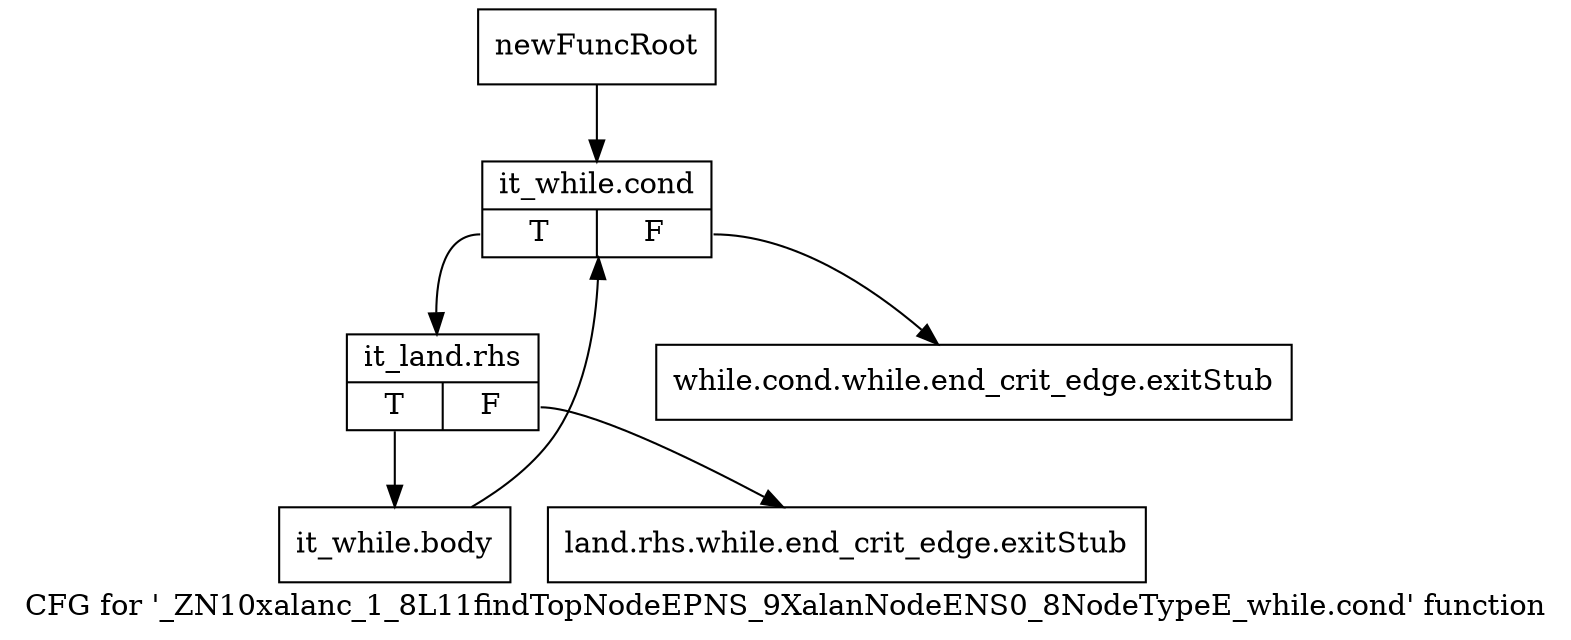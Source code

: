 digraph "CFG for '_ZN10xalanc_1_8L11findTopNodeEPNS_9XalanNodeENS0_8NodeTypeE_while.cond' function" {
	label="CFG for '_ZN10xalanc_1_8L11findTopNodeEPNS_9XalanNodeENS0_8NodeTypeE_while.cond' function";

	Node0x9e69c10 [shape=record,label="{newFuncRoot}"];
	Node0x9e69c10 -> Node0x9e6a150;
	Node0x9e69c60 [shape=record,label="{while.cond.while.end_crit_edge.exitStub}"];
	Node0x9e69cb0 [shape=record,label="{land.rhs.while.end_crit_edge.exitStub}"];
	Node0x9e6a150 [shape=record,label="{it_while.cond|{<s0>T|<s1>F}}"];
	Node0x9e6a150:s0 -> Node0x9e6a1a0;
	Node0x9e6a150:s1 -> Node0x9e69c60;
	Node0x9e6a1a0 [shape=record,label="{it_land.rhs|{<s0>T|<s1>F}}"];
	Node0x9e6a1a0:s0 -> Node0x9e6a1f0;
	Node0x9e6a1a0:s1 -> Node0x9e69cb0;
	Node0x9e6a1f0 [shape=record,label="{it_while.body}"];
	Node0x9e6a1f0 -> Node0x9e6a150;
}

